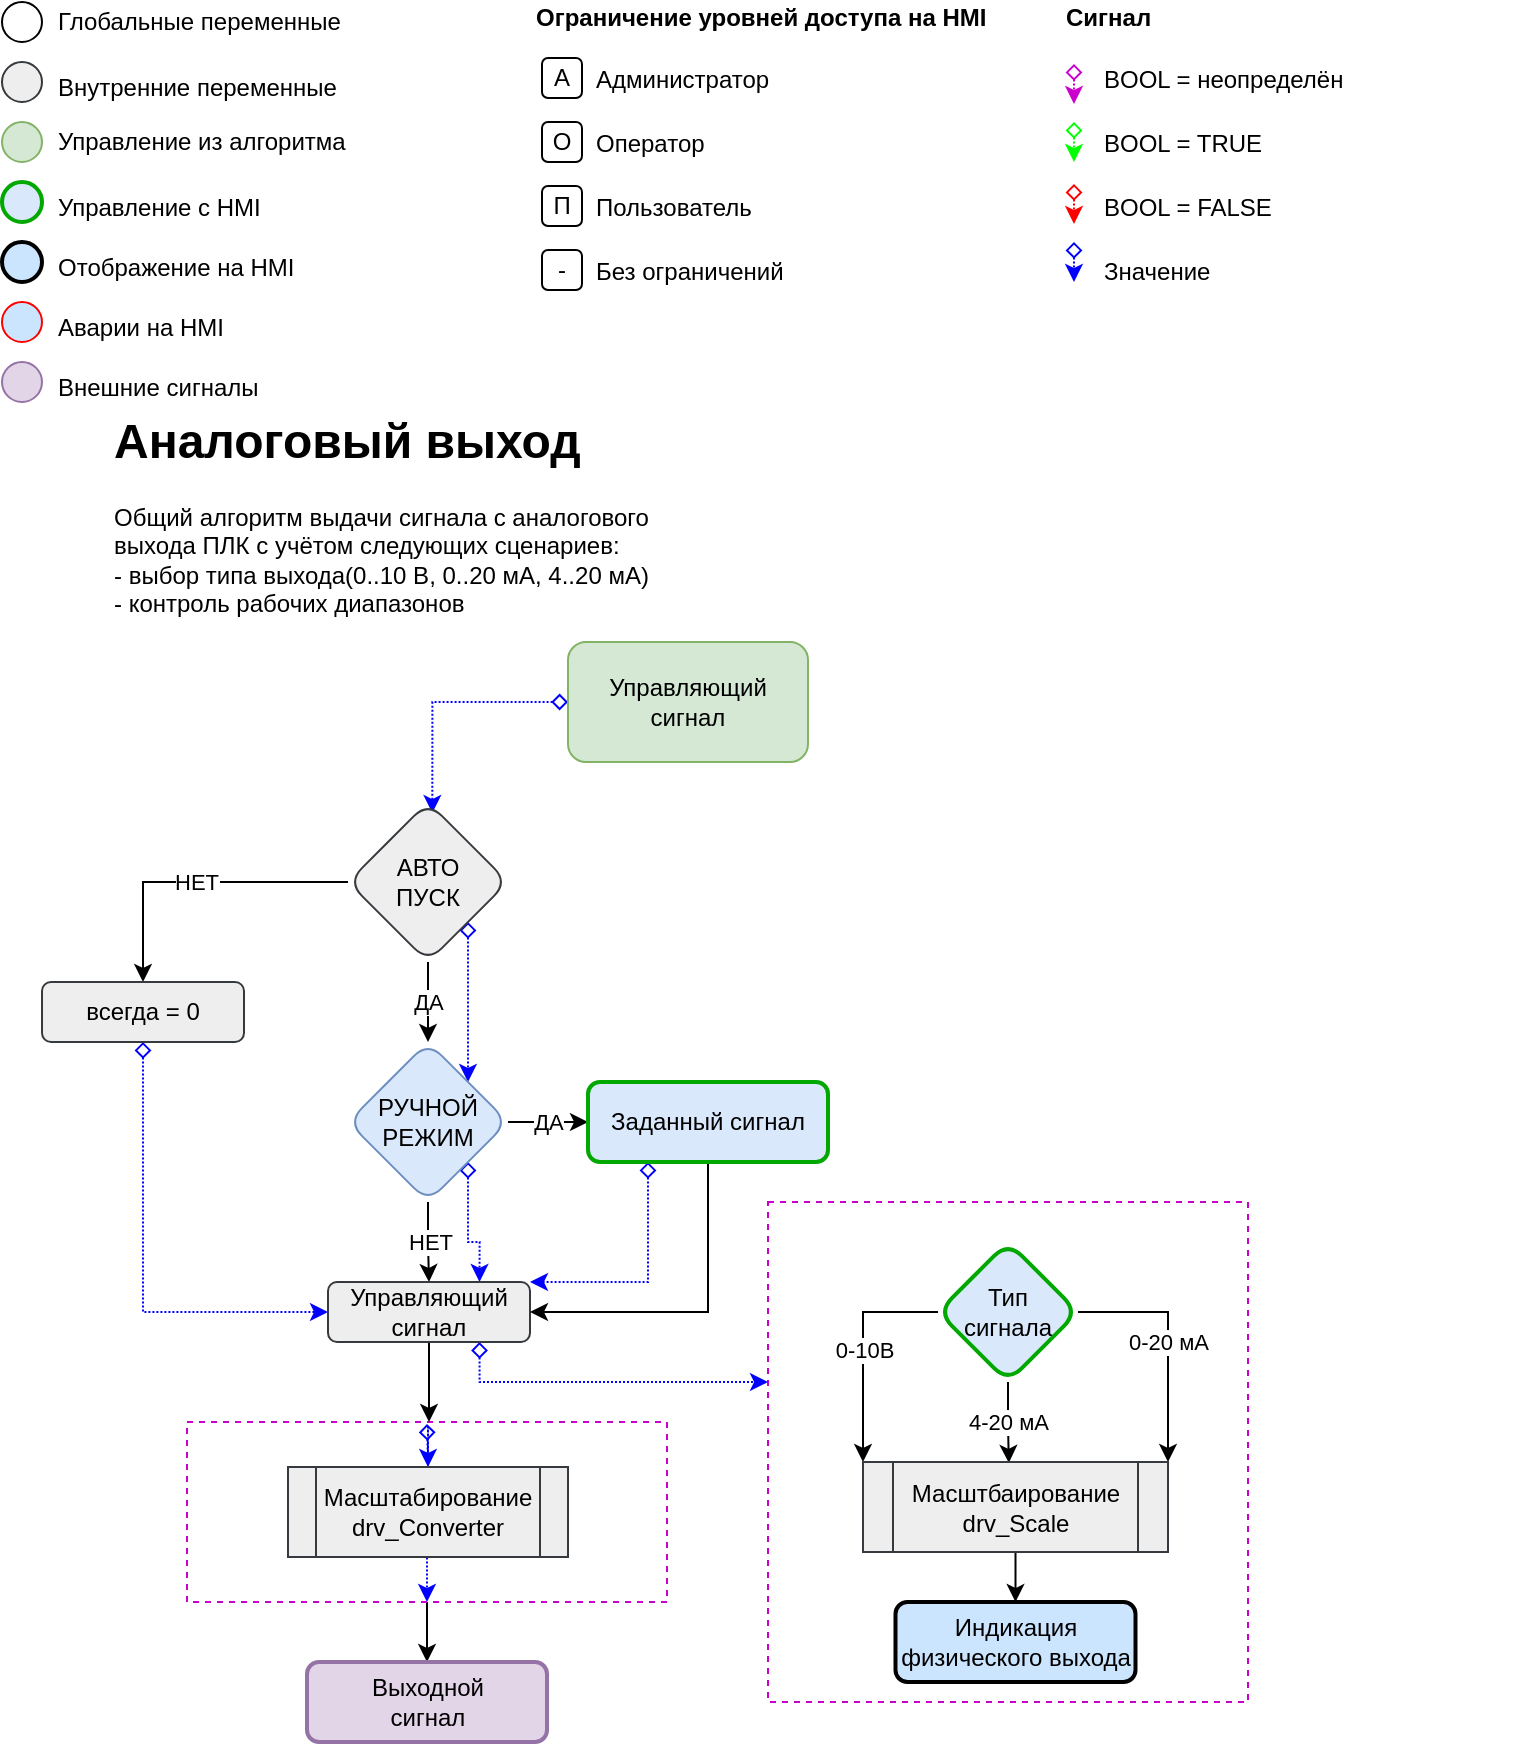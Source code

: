 <mxfile version="22.1.21" type="device" pages="2">
  <diagram id="ve7CBEuvTxQjRMldmRCb" name="РУ">
    <mxGraphModel dx="2245" dy="820" grid="1" gridSize="10" guides="1" tooltips="1" connect="1" arrows="1" fold="1" page="1" pageScale="1" pageWidth="827" pageHeight="1169" math="0" shadow="0">
      <root>
        <mxCell id="0" />
        <mxCell id="1" parent="0" />
        <mxCell id="pTbmsCG_8xbbOwE4IQwx-18" style="edgeStyle=orthogonalEdgeStyle;rounded=0;orthogonalLoop=1;jettySize=auto;html=1;entryX=0.5;entryY=0;entryDx=0;entryDy=0;" parent="1" source="egHrXvw4xIvcjA7B7bi5-47" target="cy7v_J_12KNr43GhuyR2-4" edge="1">
          <mxGeometry relative="1" as="geometry" />
        </mxCell>
        <mxCell id="egHrXvw4xIvcjA7B7bi5-47" value="" style="rounded=0;whiteSpace=wrap;html=1;fillColor=none;dashed=1;strokeColor=#CC00CC;" parent="1" vertex="1">
          <mxGeometry x="-703.5" y="720" width="240" height="90" as="geometry" />
        </mxCell>
        <mxCell id="egHrXvw4xIvcjA7B7bi5-2" value="" style="ellipse;whiteSpace=wrap;html=1;rounded=1;shadow=0;glass=0;labelBackgroundColor=none;labelBorderColor=none;sketch=0;" parent="1" vertex="1">
          <mxGeometry x="-796" y="10" width="20" height="20" as="geometry" />
        </mxCell>
        <mxCell id="egHrXvw4xIvcjA7B7bi5-3" value="" style="ellipse;whiteSpace=wrap;html=1;rounded=1;shadow=0;glass=0;labelBackgroundColor=none;labelBorderColor=none;sketch=0;fillColor=#eeeeee;strokeColor=#36393d;" parent="1" vertex="1">
          <mxGeometry x="-796" y="40" width="20" height="20" as="geometry" />
        </mxCell>
        <mxCell id="egHrXvw4xIvcjA7B7bi5-4" value="" style="ellipse;whiteSpace=wrap;html=1;rounded=1;shadow=0;glass=0;labelBackgroundColor=none;labelBorderColor=none;sketch=0;fillColor=#d5e8d4;strokeColor=#82b366;" parent="1" vertex="1">
          <mxGeometry x="-796" y="70" width="20" height="20" as="geometry" />
        </mxCell>
        <mxCell id="egHrXvw4xIvcjA7B7bi5-5" value="" style="ellipse;whiteSpace=wrap;html=1;rounded=1;shadow=0;glass=0;labelBackgroundColor=none;labelBorderColor=none;sketch=0;fillColor=#dae8fc;strokeColor=#00A800;strokeWidth=2;" parent="1" vertex="1">
          <mxGeometry x="-796" y="100" width="20" height="20" as="geometry" />
        </mxCell>
        <mxCell id="egHrXvw4xIvcjA7B7bi5-6" value="" style="ellipse;whiteSpace=wrap;html=1;rounded=1;shadow=0;glass=0;labelBackgroundColor=none;labelBorderColor=none;sketch=0;fillColor=#CCE5FF;strokeColor=#000000;strokeWidth=2;" parent="1" vertex="1">
          <mxGeometry x="-796" y="130" width="20" height="20" as="geometry" />
        </mxCell>
        <mxCell id="egHrXvw4xIvcjA7B7bi5-7" value="Глобальные переменные" style="text;html=1;strokeColor=none;fillColor=none;align=left;verticalAlign=middle;whiteSpace=wrap;rounded=0;shadow=0;glass=0;labelBackgroundColor=#FFFFFF;labelBorderColor=none;sketch=0;" parent="1" vertex="1">
          <mxGeometry x="-770" y="12.5" width="150" height="15" as="geometry" />
        </mxCell>
        <mxCell id="egHrXvw4xIvcjA7B7bi5-8" value="Внутренние переменные" style="text;html=1;strokeColor=none;fillColor=none;align=left;verticalAlign=middle;whiteSpace=wrap;rounded=0;shadow=0;glass=0;labelBackgroundColor=#FFFFFF;labelBorderColor=none;sketch=0;" parent="1" vertex="1">
          <mxGeometry x="-770" y="45" width="150" height="15" as="geometry" />
        </mxCell>
        <mxCell id="egHrXvw4xIvcjA7B7bi5-9" value="Управление из алгоритма" style="text;html=1;strokeColor=none;fillColor=none;align=left;verticalAlign=middle;whiteSpace=wrap;rounded=0;shadow=0;glass=0;labelBackgroundColor=#FFFFFF;labelBorderColor=none;sketch=0;" parent="1" vertex="1">
          <mxGeometry x="-770" y="72.5" width="154" height="15" as="geometry" />
        </mxCell>
        <mxCell id="egHrXvw4xIvcjA7B7bi5-10" value="Управление с HMI" style="text;html=1;strokeColor=none;fillColor=none;align=left;verticalAlign=middle;whiteSpace=wrap;rounded=0;shadow=0;glass=0;labelBackgroundColor=#FFFFFF;labelBorderColor=none;sketch=0;" parent="1" vertex="1">
          <mxGeometry x="-770" y="105" width="150" height="15" as="geometry" />
        </mxCell>
        <mxCell id="egHrXvw4xIvcjA7B7bi5-11" value="Отображение на HMI" style="text;html=1;strokeColor=none;fillColor=none;align=left;verticalAlign=middle;whiteSpace=wrap;rounded=0;shadow=0;glass=0;labelBackgroundColor=#FFFFFF;labelBorderColor=none;sketch=0;" parent="1" vertex="1">
          <mxGeometry x="-770" y="135" width="150" height="15" as="geometry" />
        </mxCell>
        <mxCell id="egHrXvw4xIvcjA7B7bi5-12" value="A" style="text;html=1;strokeColor=default;fillColor=default;align=center;verticalAlign=middle;whiteSpace=wrap;rounded=1;" parent="1" vertex="1">
          <mxGeometry x="-526" y="38" width="20" height="20" as="geometry" />
        </mxCell>
        <mxCell id="egHrXvw4xIvcjA7B7bi5-13" value="O" style="text;html=1;strokeColor=default;fillColor=default;align=center;verticalAlign=middle;whiteSpace=wrap;rounded=1;" parent="1" vertex="1">
          <mxGeometry x="-526" y="70" width="20" height="20" as="geometry" />
        </mxCell>
        <mxCell id="egHrXvw4xIvcjA7B7bi5-14" value="Администратор" style="text;html=1;strokeColor=none;fillColor=none;align=left;verticalAlign=middle;whiteSpace=wrap;rounded=0;shadow=0;glass=0;labelBackgroundColor=#FFFFFF;labelBorderColor=none;sketch=0;" parent="1" vertex="1">
          <mxGeometry x="-501" y="41" width="150" height="15" as="geometry" />
        </mxCell>
        <mxCell id="egHrXvw4xIvcjA7B7bi5-15" value="Оператор" style="text;html=1;strokeColor=none;fillColor=none;align=left;verticalAlign=middle;whiteSpace=wrap;rounded=0;shadow=0;glass=0;labelBackgroundColor=#FFFFFF;labelBorderColor=none;sketch=0;" parent="1" vertex="1">
          <mxGeometry x="-501" y="73" width="150" height="15" as="geometry" />
        </mxCell>
        <mxCell id="egHrXvw4xIvcjA7B7bi5-16" value="П" style="text;html=1;strokeColor=default;fillColor=default;align=center;verticalAlign=middle;whiteSpace=wrap;rounded=1;" parent="1" vertex="1">
          <mxGeometry x="-526" y="102" width="20" height="20" as="geometry" />
        </mxCell>
        <mxCell id="egHrXvw4xIvcjA7B7bi5-17" value="Пользователь" style="text;html=1;strokeColor=none;fillColor=none;align=left;verticalAlign=middle;whiteSpace=wrap;rounded=0;shadow=0;glass=0;labelBackgroundColor=#FFFFFF;labelBorderColor=none;sketch=0;" parent="1" vertex="1">
          <mxGeometry x="-501" y="105.5" width="150" height="15" as="geometry" />
        </mxCell>
        <mxCell id="egHrXvw4xIvcjA7B7bi5-18" value="&lt;b&gt;Ограничение уровней доступа на HMI&lt;/b&gt;" style="text;html=1;strokeColor=none;fillColor=none;align=left;verticalAlign=middle;whiteSpace=wrap;rounded=0;shadow=0;glass=0;labelBackgroundColor=#FFFFFF;labelBorderColor=none;sketch=0;" parent="1" vertex="1">
          <mxGeometry x="-531" y="10" width="235" height="15" as="geometry" />
        </mxCell>
        <mxCell id="egHrXvw4xIvcjA7B7bi5-19" value="-" style="text;html=1;strokeColor=default;fillColor=default;align=center;verticalAlign=middle;whiteSpace=wrap;rounded=1;" parent="1" vertex="1">
          <mxGeometry x="-526" y="134" width="20" height="20" as="geometry" />
        </mxCell>
        <mxCell id="egHrXvw4xIvcjA7B7bi5-20" value="Без ограничений" style="text;html=1;strokeColor=none;fillColor=none;align=left;verticalAlign=middle;whiteSpace=wrap;rounded=0;shadow=0;glass=0;labelBackgroundColor=#FFFFFF;labelBorderColor=none;sketch=0;" parent="1" vertex="1">
          <mxGeometry x="-501" y="137.5" width="150" height="15" as="geometry" />
        </mxCell>
        <mxCell id="egHrXvw4xIvcjA7B7bi5-21" value="&lt;h1&gt;Аналоговый выход&lt;/h1&gt;&lt;p&gt;Общий алгоритм выдачи сигнала с аналогового выхода ПЛК с учётом следующих сценариев:&lt;br&gt;- выбор типа выхода(0..10 В, 0..20 мА, 4..20 мА)&lt;br&gt;- контроль рабочих диапазонов&lt;/p&gt;" style="text;html=1;strokeColor=none;fillColor=none;spacing=5;spacingTop=-20;whiteSpace=wrap;overflow=hidden;rounded=0;shadow=0;glass=0;sketch=0;" parent="1" vertex="1">
          <mxGeometry x="-745" y="210" width="319" height="170" as="geometry" />
        </mxCell>
        <mxCell id="pTbmsCG_8xbbOwE4IQwx-1" style="edgeStyle=orthogonalEdgeStyle;rounded=0;orthogonalLoop=1;jettySize=auto;html=1;entryX=0.527;entryY=0.069;entryDx=0;entryDy=0;entryPerimeter=0;strokeColor=#0000FF;dashed=1;dashPattern=1 1;startArrow=diamond;startFill=0;" parent="1" source="egHrXvw4xIvcjA7B7bi5-22" target="egHrXvw4xIvcjA7B7bi5-33" edge="1">
          <mxGeometry relative="1" as="geometry" />
        </mxCell>
        <mxCell id="egHrXvw4xIvcjA7B7bi5-22" value="Управляющий сигнал" style="rounded=1;whiteSpace=wrap;html=1;fillColor=#d5e8d4;strokeColor=#82b366;shadow=0;glass=0;labelBackgroundColor=none;labelBorderColor=none;sketch=0;" parent="1" vertex="1">
          <mxGeometry x="-513" y="330" width="120" height="60" as="geometry" />
        </mxCell>
        <mxCell id="pTbmsCG_8xbbOwE4IQwx-2" value="НЕТ" style="edgeStyle=orthogonalEdgeStyle;rounded=0;orthogonalLoop=1;jettySize=auto;html=1;entryX=0.5;entryY=0;entryDx=0;entryDy=0;" parent="1" source="egHrXvw4xIvcjA7B7bi5-33" target="cy7v_J_12KNr43GhuyR2-73" edge="1">
          <mxGeometry relative="1" as="geometry" />
        </mxCell>
        <mxCell id="pTbmsCG_8xbbOwE4IQwx-3" value="ДА" style="edgeStyle=orthogonalEdgeStyle;rounded=0;orthogonalLoop=1;jettySize=auto;html=1;entryX=0.5;entryY=0;entryDx=0;entryDy=0;" parent="1" source="egHrXvw4xIvcjA7B7bi5-33" target="cy7v_J_12KNr43GhuyR2-69" edge="1">
          <mxGeometry relative="1" as="geometry" />
        </mxCell>
        <mxCell id="pTbmsCG_8xbbOwE4IQwx-13" style="edgeStyle=orthogonalEdgeStyle;rounded=0;orthogonalLoop=1;jettySize=auto;html=1;entryX=1;entryY=0;entryDx=0;entryDy=0;exitX=1;exitY=1;exitDx=0;exitDy=0;strokeColor=#0000FF;fillColor=#eeeeee;shadow=0;glass=0;labelBorderColor=none;sketch=0;dashed=1;dashPattern=1 1;startArrow=diamond;startFill=0;" parent="1" source="egHrXvw4xIvcjA7B7bi5-33" target="cy7v_J_12KNr43GhuyR2-69" edge="1">
          <mxGeometry relative="1" as="geometry" />
        </mxCell>
        <mxCell id="egHrXvw4xIvcjA7B7bi5-33" value="АВТО&lt;br&gt;ПУСК" style="rhombus;whiteSpace=wrap;html=1;rounded=1;shadow=0;glass=0;sketch=0;fillColor=#eeeeee;strokeColor=#36393d;" parent="1" vertex="1">
          <mxGeometry x="-623" y="410" width="80" height="80" as="geometry" />
        </mxCell>
        <mxCell id="zXf9te5sG70jIVtW-fQ7-1" style="edgeStyle=orthogonalEdgeStyle;rounded=0;orthogonalLoop=1;jettySize=auto;html=1;dashed=1;dashPattern=1 1;strokeColor=#0000FF;startArrow=diamond;startFill=0;" parent="1" target="kB3eFQCKONd-VpWpGDcn-1" edge="1">
          <mxGeometry relative="1" as="geometry">
            <mxPoint x="-583.5" y="721" as="sourcePoint" />
            <mxPoint x="-578.5" y="720" as="targetPoint" />
          </mxGeometry>
        </mxCell>
        <mxCell id="zXf9te5sG70jIVtW-fQ7-12" value="&lt;b&gt;Сигнал&lt;br&gt;&lt;/b&gt;" style="text;html=1;strokeColor=none;fillColor=none;align=left;verticalAlign=middle;whiteSpace=wrap;rounded=0;shadow=0;glass=0;labelBackgroundColor=#FFFFFF;labelBorderColor=none;sketch=0;" parent="1" vertex="1">
          <mxGeometry x="-266" y="10" width="235" height="15" as="geometry" />
        </mxCell>
        <mxCell id="zXf9te5sG70jIVtW-fQ7-14" style="edgeStyle=orthogonalEdgeStyle;rounded=0;orthogonalLoop=1;jettySize=auto;html=1;dashed=1;dashPattern=1 1;strokeColor=#CC00CC;startArrow=diamond;startFill=0;" parent="1" edge="1">
          <mxGeometry relative="1" as="geometry">
            <mxPoint x="-260" y="41" as="sourcePoint" />
            <mxPoint x="-260" y="61" as="targetPoint" />
          </mxGeometry>
        </mxCell>
        <mxCell id="zXf9te5sG70jIVtW-fQ7-15" style="edgeStyle=orthogonalEdgeStyle;rounded=0;orthogonalLoop=1;jettySize=auto;html=1;dashed=1;dashPattern=1 1;strokeColor=#00FF00;startArrow=diamond;startFill=0;" parent="1" edge="1">
          <mxGeometry relative="1" as="geometry">
            <mxPoint x="-260" y="70" as="sourcePoint" />
            <mxPoint x="-260" y="90" as="targetPoint" />
          </mxGeometry>
        </mxCell>
        <mxCell id="zXf9te5sG70jIVtW-fQ7-16" value="BOOL = неопределён" style="text;html=1;strokeColor=none;fillColor=none;align=left;verticalAlign=middle;whiteSpace=wrap;rounded=0;shadow=0;glass=0;labelBackgroundColor=#FFFFFF;labelBorderColor=none;sketch=0;" parent="1" vertex="1">
          <mxGeometry x="-247" y="41" width="150" height="15" as="geometry" />
        </mxCell>
        <mxCell id="zXf9te5sG70jIVtW-fQ7-17" value="BOOL = TRUE" style="text;html=1;strokeColor=none;fillColor=none;align=left;verticalAlign=middle;whiteSpace=wrap;rounded=0;shadow=0;glass=0;labelBackgroundColor=#FFFFFF;labelBorderColor=none;sketch=0;" parent="1" vertex="1">
          <mxGeometry x="-247" y="73" width="150" height="15" as="geometry" />
        </mxCell>
        <mxCell id="zXf9te5sG70jIVtW-fQ7-18" value="BOOL = FALSE" style="text;html=1;strokeColor=none;fillColor=none;align=left;verticalAlign=middle;whiteSpace=wrap;rounded=0;shadow=0;glass=0;labelBackgroundColor=#FFFFFF;labelBorderColor=none;sketch=0;" parent="1" vertex="1">
          <mxGeometry x="-247" y="105.5" width="150" height="15" as="geometry" />
        </mxCell>
        <mxCell id="zXf9te5sG70jIVtW-fQ7-19" value="Значение" style="text;html=1;strokeColor=none;fillColor=none;align=left;verticalAlign=middle;whiteSpace=wrap;rounded=0;shadow=0;glass=0;labelBackgroundColor=#FFFFFF;labelBorderColor=none;sketch=0;" parent="1" vertex="1">
          <mxGeometry x="-247" y="137.5" width="150" height="15" as="geometry" />
        </mxCell>
        <mxCell id="zXf9te5sG70jIVtW-fQ7-20" style="edgeStyle=orthogonalEdgeStyle;rounded=0;orthogonalLoop=1;jettySize=auto;html=1;dashed=1;dashPattern=1 1;strokeColor=#FF0000;startArrow=diamond;startFill=0;" parent="1" edge="1">
          <mxGeometry relative="1" as="geometry">
            <mxPoint x="-260" y="101" as="sourcePoint" />
            <mxPoint x="-260" y="121" as="targetPoint" />
          </mxGeometry>
        </mxCell>
        <mxCell id="zXf9te5sG70jIVtW-fQ7-21" style="edgeStyle=orthogonalEdgeStyle;rounded=0;orthogonalLoop=1;jettySize=auto;html=1;dashed=1;dashPattern=1 1;strokeColor=#0000FF;startArrow=diamond;startFill=0;" parent="1" edge="1">
          <mxGeometry relative="1" as="geometry">
            <mxPoint x="-260" y="130" as="sourcePoint" />
            <mxPoint x="-260" y="150.0" as="targetPoint" />
          </mxGeometry>
        </mxCell>
        <mxCell id="cy7v_J_12KNr43GhuyR2-4" value="Выходной&lt;br&gt;сигнал" style="rounded=1;whiteSpace=wrap;html=1;fillColor=#e1d5e7;strokeColor=#9673a6;shadow=0;glass=0;labelBackgroundColor=none;labelBorderColor=none;sketch=0;strokeWidth=2;" parent="1" vertex="1">
          <mxGeometry x="-643.5" y="840" width="120" height="40" as="geometry" />
        </mxCell>
        <mxCell id="cy7v_J_12KNr43GhuyR2-7" value="" style="rounded=0;whiteSpace=wrap;html=1;fillColor=none;dashed=1;strokeColor=#CC00CC;" parent="1" vertex="1">
          <mxGeometry x="-413" y="610" width="240" height="250" as="geometry" />
        </mxCell>
        <mxCell id="cy7v_J_12KNr43GhuyR2-14" value="0-10В" style="edgeStyle=orthogonalEdgeStyle;rounded=0;orthogonalLoop=1;jettySize=auto;html=1;entryX=0;entryY=0;entryDx=0;entryDy=0;" parent="1" source="cy7v_J_12KNr43GhuyR2-10" target="cy7v_J_12KNr43GhuyR2-11" edge="1">
          <mxGeometry relative="1" as="geometry">
            <Array as="points">
              <mxPoint x="-365" y="665" />
            </Array>
          </mxGeometry>
        </mxCell>
        <mxCell id="cy7v_J_12KNr43GhuyR2-15" value="4-20 мА" style="edgeStyle=orthogonalEdgeStyle;rounded=0;orthogonalLoop=1;jettySize=auto;html=1;entryX=0.478;entryY=0.01;entryDx=0;entryDy=0;entryPerimeter=0;" parent="1" source="cy7v_J_12KNr43GhuyR2-10" target="cy7v_J_12KNr43GhuyR2-11" edge="1">
          <mxGeometry relative="1" as="geometry" />
        </mxCell>
        <mxCell id="cy7v_J_12KNr43GhuyR2-16" value="0-20 мА" style="edgeStyle=orthogonalEdgeStyle;rounded=0;orthogonalLoop=1;jettySize=auto;html=1;entryX=1;entryY=0;entryDx=0;entryDy=0;" parent="1" source="cy7v_J_12KNr43GhuyR2-10" target="cy7v_J_12KNr43GhuyR2-11" edge="1">
          <mxGeometry relative="1" as="geometry">
            <Array as="points">
              <mxPoint x="-213" y="665" />
            </Array>
          </mxGeometry>
        </mxCell>
        <mxCell id="cy7v_J_12KNr43GhuyR2-10" value="Тип&lt;br&gt;сигнала" style="rhombus;whiteSpace=wrap;html=1;fillColor=#dae8fc;strokeColor=#00A800;rounded=1;shadow=0;glass=0;labelBackgroundColor=none;labelBorderColor=none;sketch=0;strokeWidth=2;" parent="1" vertex="1">
          <mxGeometry x="-328" y="630" width="70" height="70" as="geometry" />
        </mxCell>
        <mxCell id="cy7v_J_12KNr43GhuyR2-17" style="edgeStyle=orthogonalEdgeStyle;rounded=0;orthogonalLoop=1;jettySize=auto;html=1;entryX=0.5;entryY=0;entryDx=0;entryDy=0;" parent="1" source="cy7v_J_12KNr43GhuyR2-11" target="cy7v_J_12KNr43GhuyR2-12" edge="1">
          <mxGeometry relative="1" as="geometry" />
        </mxCell>
        <mxCell id="cy7v_J_12KNr43GhuyR2-11" value="Масштбаирование&lt;br&gt;drv_Scale" style="shape=process;whiteSpace=wrap;html=1;backgroundOutline=1;fillColor=#eeeeee;strokeColor=#36393d;" parent="1" vertex="1">
          <mxGeometry x="-365.5" y="740" width="152.5" height="45" as="geometry" />
        </mxCell>
        <mxCell id="cy7v_J_12KNr43GhuyR2-12" value="Индикация физического выхода" style="rounded=1;whiteSpace=wrap;html=1;fillColor=#CCE5FF;strokeColor=#000000;shadow=0;glass=0;labelBackgroundColor=none;labelBorderColor=none;sketch=0;strokeWidth=2;" parent="1" vertex="1">
          <mxGeometry x="-349.25" y="810" width="120" height="40" as="geometry" />
        </mxCell>
        <mxCell id="cy7v_J_12KNr43GhuyR2-38" value="" style="ellipse;whiteSpace=wrap;html=1;rounded=1;shadow=0;glass=0;labelBackgroundColor=none;labelBorderColor=none;sketch=0;fillColor=#CCE5FF;strokeColor=#FF0000;strokeWidth=1;" parent="1" vertex="1">
          <mxGeometry x="-796" y="160" width="20" height="20" as="geometry" />
        </mxCell>
        <mxCell id="cy7v_J_12KNr43GhuyR2-39" value="Аварии на HMI" style="text;html=1;strokeColor=none;fillColor=none;align=left;verticalAlign=middle;whiteSpace=wrap;rounded=0;shadow=0;glass=0;labelBackgroundColor=#FFFFFF;labelBorderColor=none;sketch=0;" parent="1" vertex="1">
          <mxGeometry x="-770" y="165" width="150" height="15" as="geometry" />
        </mxCell>
        <mxCell id="cy7v_J_12KNr43GhuyR2-66" value="" style="ellipse;whiteSpace=wrap;html=1;rounded=1;shadow=0;glass=0;labelBackgroundColor=none;labelBorderColor=none;sketch=0;fillColor=#e1d5e7;strokeColor=#9673a6;" parent="1" vertex="1">
          <mxGeometry x="-796" y="190" width="20" height="20" as="geometry" />
        </mxCell>
        <mxCell id="cy7v_J_12KNr43GhuyR2-67" value="Внешние сигналы" style="text;html=1;strokeColor=none;fillColor=none;align=left;verticalAlign=middle;whiteSpace=wrap;rounded=0;shadow=0;glass=0;labelBackgroundColor=#FFFFFF;labelBorderColor=none;sketch=0;" parent="1" vertex="1">
          <mxGeometry x="-770" y="195" width="150" height="15" as="geometry" />
        </mxCell>
        <mxCell id="pTbmsCG_8xbbOwE4IQwx-4" value="ДА" style="edgeStyle=orthogonalEdgeStyle;rounded=0;orthogonalLoop=1;jettySize=auto;html=1;entryX=0;entryY=0.5;entryDx=0;entryDy=0;" parent="1" source="cy7v_J_12KNr43GhuyR2-69" target="cy7v_J_12KNr43GhuyR2-84" edge="1">
          <mxGeometry relative="1" as="geometry" />
        </mxCell>
        <mxCell id="pTbmsCG_8xbbOwE4IQwx-5" value="НЕТ" style="edgeStyle=orthogonalEdgeStyle;rounded=0;orthogonalLoop=1;jettySize=auto;html=1;entryX=0.5;entryY=0;entryDx=0;entryDy=0;" parent="1" source="cy7v_J_12KNr43GhuyR2-69" target="cy7v_J_12KNr43GhuyR2-78" edge="1">
          <mxGeometry relative="1" as="geometry" />
        </mxCell>
        <mxCell id="pTbmsCG_8xbbOwE4IQwx-14" style="edgeStyle=orthogonalEdgeStyle;rounded=0;orthogonalLoop=1;jettySize=auto;html=1;entryX=0.75;entryY=0;entryDx=0;entryDy=0;exitX=1;exitY=1;exitDx=0;exitDy=0;strokeColor=#0000FF;fillColor=#eeeeee;shadow=0;glass=0;labelBorderColor=none;sketch=0;dashed=1;dashPattern=1 1;startArrow=diamond;startFill=0;" parent="1" source="cy7v_J_12KNr43GhuyR2-69" target="cy7v_J_12KNr43GhuyR2-78" edge="1">
          <mxGeometry relative="1" as="geometry" />
        </mxCell>
        <mxCell id="cy7v_J_12KNr43GhuyR2-69" value="РУЧНОЙ&lt;br&gt;РЕЖИМ" style="rhombus;whiteSpace=wrap;html=1;rounded=1;shadow=0;glass=0;sketch=0;fillColor=#dae8fc;strokeColor=#6c8ebf;" parent="1" vertex="1">
          <mxGeometry x="-623" y="530" width="80" height="80" as="geometry" />
        </mxCell>
        <mxCell id="cy7v_J_12KNr43GhuyR2-75" style="edgeStyle=orthogonalEdgeStyle;rounded=0;orthogonalLoop=1;jettySize=auto;html=1;entryX=0;entryY=0.5;entryDx=0;entryDy=0;fontSize=11;fillColor=#eeeeee;strokeColor=#0000FF;shadow=0;glass=0;labelBackgroundColor=default;labelBorderColor=none;sketch=0;dashed=1;dashPattern=1 1;startArrow=diamond;startFill=0;" parent="1" source="cy7v_J_12KNr43GhuyR2-73" target="cy7v_J_12KNr43GhuyR2-78" edge="1">
          <mxGeometry relative="1" as="geometry">
            <Array as="points">
              <mxPoint x="-725" y="665" />
            </Array>
          </mxGeometry>
        </mxCell>
        <mxCell id="cy7v_J_12KNr43GhuyR2-73" value="всегда = 0" style="rounded=1;whiteSpace=wrap;html=1;fillColor=#eeeeee;strokeColor=#36393d;shadow=0;glass=0;labelBackgroundColor=none;labelBorderColor=none;sketch=0;" parent="1" vertex="1">
          <mxGeometry x="-776" y="500" width="101" height="30" as="geometry" />
        </mxCell>
        <mxCell id="pTbmsCG_8xbbOwE4IQwx-12" style="edgeStyle=orthogonalEdgeStyle;rounded=0;orthogonalLoop=1;jettySize=auto;html=1;exitX=0.75;exitY=1;exitDx=0;exitDy=0;strokeColor=#0000FF;fillColor=#eeeeee;shadow=0;glass=0;labelBorderColor=none;sketch=0;dashed=1;dashPattern=1 1;startArrow=diamond;startFill=0;" parent="1" source="cy7v_J_12KNr43GhuyR2-78" edge="1">
          <mxGeometry relative="1" as="geometry">
            <mxPoint x="-413" y="700" as="targetPoint" />
            <Array as="points">
              <mxPoint x="-557" y="700" />
              <mxPoint x="-413" y="700" />
            </Array>
          </mxGeometry>
        </mxCell>
        <mxCell id="pTbmsCG_8xbbOwE4IQwx-17" style="edgeStyle=orthogonalEdgeStyle;rounded=0;orthogonalLoop=1;jettySize=auto;html=1;" parent="1" source="cy7v_J_12KNr43GhuyR2-78" edge="1">
          <mxGeometry relative="1" as="geometry">
            <mxPoint x="-582.5" y="720" as="targetPoint" />
          </mxGeometry>
        </mxCell>
        <mxCell id="cy7v_J_12KNr43GhuyR2-78" value="Управляющий&lt;br&gt;сигнал" style="rounded=1;whiteSpace=wrap;html=1;fillColor=#eeeeee;strokeColor=#36393d;shadow=0;glass=0;labelBackgroundColor=none;labelBorderColor=none;sketch=0;" parent="1" vertex="1">
          <mxGeometry x="-633" y="650" width="101" height="30" as="geometry" />
        </mxCell>
        <mxCell id="pTbmsCG_8xbbOwE4IQwx-6" style="edgeStyle=orthogonalEdgeStyle;rounded=0;orthogonalLoop=1;jettySize=auto;html=1;entryX=1;entryY=0.5;entryDx=0;entryDy=0;exitX=0.5;exitY=1;exitDx=0;exitDy=0;" parent="1" source="cy7v_J_12KNr43GhuyR2-84" target="cy7v_J_12KNr43GhuyR2-78" edge="1">
          <mxGeometry relative="1" as="geometry" />
        </mxCell>
        <mxCell id="pTbmsCG_8xbbOwE4IQwx-15" style="edgeStyle=orthogonalEdgeStyle;rounded=0;orthogonalLoop=1;jettySize=auto;html=1;entryX=1;entryY=0;entryDx=0;entryDy=0;exitX=0.25;exitY=1;exitDx=0;exitDy=0;strokeColor=#0000FF;fillColor=#eeeeee;shadow=0;glass=0;labelBorderColor=none;sketch=0;dashed=1;dashPattern=1 1;startArrow=diamond;startFill=0;" parent="1" source="cy7v_J_12KNr43GhuyR2-84" target="cy7v_J_12KNr43GhuyR2-78" edge="1">
          <mxGeometry relative="1" as="geometry">
            <Array as="points">
              <mxPoint x="-473" y="650" />
            </Array>
          </mxGeometry>
        </mxCell>
        <mxCell id="cy7v_J_12KNr43GhuyR2-84" value="Заданный сигнал" style="rounded=1;whiteSpace=wrap;html=1;fillColor=#dae8fc;strokeColor=#00A800;shadow=0;glass=0;labelBackgroundColor=none;labelBorderColor=none;sketch=0;strokeWidth=2;" parent="1" vertex="1">
          <mxGeometry x="-503" y="550" width="120" height="40" as="geometry" />
        </mxCell>
        <mxCell id="kB3eFQCKONd-VpWpGDcn-2" style="edgeStyle=orthogonalEdgeStyle;rounded=0;orthogonalLoop=1;jettySize=auto;html=1;strokeColor=#0000FF;dashed=1;dashPattern=1 1;startArrow=diamond;startFill=0;" parent="1" edge="1">
          <mxGeometry relative="1" as="geometry">
            <mxPoint x="-583.5" y="780" as="sourcePoint" />
            <mxPoint x="-583.5" y="810" as="targetPoint" />
          </mxGeometry>
        </mxCell>
        <mxCell id="kB3eFQCKONd-VpWpGDcn-1" value="Масштабирование&lt;br&gt;drv_Converter" style="shape=process;whiteSpace=wrap;html=1;backgroundOutline=1;fillColor=#eeeeee;strokeColor=#36393d;" parent="1" vertex="1">
          <mxGeometry x="-653" y="742.5" width="140" height="45" as="geometry" />
        </mxCell>
      </root>
    </mxGraphModel>
  </diagram>
  <diagram id="9y4hbiz1TAwiM19yUXDZ" name="EN">
    <mxGraphModel dx="2245" dy="820" grid="1" gridSize="10" guides="1" tooltips="1" connect="1" arrows="1" fold="1" page="1" pageScale="1" pageWidth="827" pageHeight="1169" math="0" shadow="0">
      <root>
        <mxCell id="0" />
        <mxCell id="1" parent="0" />
        <mxCell id="VwR0JnefVqcR4qxikBh_-1" value="" style="ellipse;whiteSpace=wrap;html=1;rounded=1;shadow=0;glass=0;labelBackgroundColor=none;labelBorderColor=none;sketch=0;" vertex="1" parent="1">
          <mxGeometry x="-730" y="30" width="20" height="20" as="geometry" />
        </mxCell>
        <mxCell id="VwR0JnefVqcR4qxikBh_-2" value="" style="ellipse;whiteSpace=wrap;html=1;rounded=1;shadow=0;glass=0;labelBackgroundColor=none;labelBorderColor=none;sketch=0;fillColor=#eeeeee;strokeColor=#36393d;" vertex="1" parent="1">
          <mxGeometry x="-730" y="60" width="20" height="20" as="geometry" />
        </mxCell>
        <mxCell id="VwR0JnefVqcR4qxikBh_-3" value="" style="ellipse;whiteSpace=wrap;html=1;rounded=1;shadow=0;glass=0;labelBackgroundColor=none;labelBorderColor=none;sketch=0;fillColor=#d5e8d4;strokeColor=#82b366;" vertex="1" parent="1">
          <mxGeometry x="-730" y="90" width="20" height="20" as="geometry" />
        </mxCell>
        <mxCell id="VwR0JnefVqcR4qxikBh_-4" value="" style="ellipse;whiteSpace=wrap;html=1;rounded=1;shadow=0;glass=0;labelBackgroundColor=none;labelBorderColor=none;sketch=0;fillColor=#dae8fc;strokeColor=#00A800;strokeWidth=2;" vertex="1" parent="1">
          <mxGeometry x="-730" y="120" width="20" height="20" as="geometry" />
        </mxCell>
        <mxCell id="VwR0JnefVqcR4qxikBh_-5" value="" style="ellipse;whiteSpace=wrap;html=1;rounded=1;shadow=0;glass=0;labelBackgroundColor=none;labelBorderColor=none;sketch=0;fillColor=#CCE5FF;strokeColor=#000000;strokeWidth=2;" vertex="1" parent="1">
          <mxGeometry x="-730" y="150" width="20" height="20" as="geometry" />
        </mxCell>
        <mxCell id="VwR0JnefVqcR4qxikBh_-6" value="Global variables" style="text;html=1;strokeColor=none;fillColor=none;align=left;verticalAlign=middle;whiteSpace=wrap;rounded=0;shadow=0;glass=0;labelBackgroundColor=#FFFFFF;labelBorderColor=none;sketch=0;" vertex="1" parent="1">
          <mxGeometry x="-704" y="32.5" width="150" height="15" as="geometry" />
        </mxCell>
        <mxCell id="VwR0JnefVqcR4qxikBh_-7" value="Internal variables" style="text;html=1;strokeColor=none;fillColor=none;align=left;verticalAlign=middle;whiteSpace=wrap;rounded=0;shadow=0;glass=0;labelBackgroundColor=#FFFFFF;labelBorderColor=none;sketch=0;" vertex="1" parent="1">
          <mxGeometry x="-704" y="65" width="150" height="15" as="geometry" />
        </mxCell>
        <mxCell id="VwR0JnefVqcR4qxikBh_-8" value="Control from algorithm" style="text;html=1;strokeColor=none;fillColor=none;align=left;verticalAlign=middle;whiteSpace=wrap;rounded=0;shadow=0;glass=0;labelBackgroundColor=#FFFFFF;labelBorderColor=none;sketch=0;" vertex="1" parent="1">
          <mxGeometry x="-704" y="92.5" width="154" height="15" as="geometry" />
        </mxCell>
        <mxCell id="VwR0JnefVqcR4qxikBh_-9" value="Control from HMI" style="text;html=1;strokeColor=none;fillColor=none;align=left;verticalAlign=middle;whiteSpace=wrap;rounded=0;shadow=0;glass=0;labelBackgroundColor=#FFFFFF;labelBorderColor=none;sketch=0;" vertex="1" parent="1">
          <mxGeometry x="-704" y="125" width="150" height="15" as="geometry" />
        </mxCell>
        <mxCell id="VwR0JnefVqcR4qxikBh_-10" value="Only show on HMI" style="text;html=1;strokeColor=none;fillColor=none;align=left;verticalAlign=middle;whiteSpace=wrap;rounded=0;shadow=0;glass=0;labelBackgroundColor=#FFFFFF;labelBorderColor=none;sketch=0;" vertex="1" parent="1">
          <mxGeometry x="-704" y="155" width="150" height="15" as="geometry" />
        </mxCell>
        <mxCell id="VwR0JnefVqcR4qxikBh_-11" value="A" style="text;html=1;strokeColor=default;fillColor=default;align=center;verticalAlign=middle;whiteSpace=wrap;rounded=1;" vertex="1" parent="1">
          <mxGeometry x="-460" y="58" width="20" height="20" as="geometry" />
        </mxCell>
        <mxCell id="VwR0JnefVqcR4qxikBh_-12" value="E" style="text;html=1;strokeColor=default;fillColor=default;align=center;verticalAlign=middle;whiteSpace=wrap;rounded=1;" vertex="1" parent="1">
          <mxGeometry x="-460" y="90" width="20" height="20" as="geometry" />
        </mxCell>
        <mxCell id="VwR0JnefVqcR4qxikBh_-13" value="Administrator" style="text;html=1;strokeColor=none;fillColor=none;align=left;verticalAlign=middle;whiteSpace=wrap;rounded=0;shadow=0;glass=0;labelBackgroundColor=#FFFFFF;labelBorderColor=none;sketch=0;" vertex="1" parent="1">
          <mxGeometry x="-435" y="61" width="150" height="15" as="geometry" />
        </mxCell>
        <mxCell id="VwR0JnefVqcR4qxikBh_-14" value="Engenier" style="text;html=1;strokeColor=none;fillColor=none;align=left;verticalAlign=middle;whiteSpace=wrap;rounded=0;shadow=0;glass=0;labelBackgroundColor=#FFFFFF;labelBorderColor=none;sketch=0;" vertex="1" parent="1">
          <mxGeometry x="-435" y="93" width="150" height="15" as="geometry" />
        </mxCell>
        <mxCell id="VwR0JnefVqcR4qxikBh_-15" value="U" style="text;html=1;strokeColor=default;fillColor=default;align=center;verticalAlign=middle;whiteSpace=wrap;rounded=1;" vertex="1" parent="1">
          <mxGeometry x="-460" y="122" width="20" height="20" as="geometry" />
        </mxCell>
        <mxCell id="VwR0JnefVqcR4qxikBh_-16" value="User" style="text;html=1;strokeColor=none;fillColor=none;align=left;verticalAlign=middle;whiteSpace=wrap;rounded=0;shadow=0;glass=0;labelBackgroundColor=#FFFFFF;labelBorderColor=none;sketch=0;" vertex="1" parent="1">
          <mxGeometry x="-435" y="125.5" width="150" height="15" as="geometry" />
        </mxCell>
        <mxCell id="VwR0JnefVqcR4qxikBh_-17" value="&lt;b&gt;Access level from HMI&lt;/b&gt;" style="text;html=1;strokeColor=none;fillColor=none;align=left;verticalAlign=middle;whiteSpace=wrap;rounded=0;shadow=0;glass=0;labelBackgroundColor=#FFFFFF;labelBorderColor=none;sketch=0;" vertex="1" parent="1">
          <mxGeometry x="-465" y="30" width="235" height="15" as="geometry" />
        </mxCell>
        <mxCell id="VwR0JnefVqcR4qxikBh_-18" value="-" style="text;html=1;strokeColor=default;fillColor=default;align=center;verticalAlign=middle;whiteSpace=wrap;rounded=1;" vertex="1" parent="1">
          <mxGeometry x="-460" y="154" width="20" height="20" as="geometry" />
        </mxCell>
        <mxCell id="VwR0JnefVqcR4qxikBh_-19" value="No limits" style="text;html=1;strokeColor=none;fillColor=none;align=left;verticalAlign=middle;whiteSpace=wrap;rounded=0;shadow=0;glass=0;labelBackgroundColor=#FFFFFF;labelBorderColor=none;sketch=0;" vertex="1" parent="1">
          <mxGeometry x="-435" y="157.5" width="150" height="15" as="geometry" />
        </mxCell>
        <mxCell id="VwR0JnefVqcR4qxikBh_-20" value="&lt;b&gt;Signal&lt;br&gt;&lt;/b&gt;" style="text;html=1;strokeColor=none;fillColor=none;align=left;verticalAlign=middle;whiteSpace=wrap;rounded=0;shadow=0;glass=0;labelBackgroundColor=#FFFFFF;labelBorderColor=none;sketch=0;" vertex="1" parent="1">
          <mxGeometry x="-200" y="30" width="180" height="15" as="geometry" />
        </mxCell>
        <mxCell id="VwR0JnefVqcR4qxikBh_-21" style="edgeStyle=orthogonalEdgeStyle;rounded=0;orthogonalLoop=1;jettySize=auto;html=1;dashed=1;dashPattern=1 1;strokeColor=#CC00CC;startArrow=diamond;startFill=0;" edge="1" parent="1">
          <mxGeometry relative="1" as="geometry">
            <mxPoint x="-194" y="61" as="sourcePoint" />
            <mxPoint x="-194" y="81" as="targetPoint" />
          </mxGeometry>
        </mxCell>
        <mxCell id="VwR0JnefVqcR4qxikBh_-22" style="edgeStyle=orthogonalEdgeStyle;rounded=0;orthogonalLoop=1;jettySize=auto;html=1;dashed=1;dashPattern=1 1;strokeColor=#00FF00;startArrow=diamond;startFill=0;" edge="1" parent="1">
          <mxGeometry relative="1" as="geometry">
            <mxPoint x="-194" y="90" as="sourcePoint" />
            <mxPoint x="-194" y="110" as="targetPoint" />
          </mxGeometry>
        </mxCell>
        <mxCell id="VwR0JnefVqcR4qxikBh_-23" value="BOOL = any" style="text;html=1;strokeColor=none;fillColor=none;align=left;verticalAlign=middle;whiteSpace=wrap;rounded=0;shadow=0;glass=0;labelBackgroundColor=#FFFFFF;labelBorderColor=none;sketch=0;" vertex="1" parent="1">
          <mxGeometry x="-181" y="61" width="150" height="15" as="geometry" />
        </mxCell>
        <mxCell id="VwR0JnefVqcR4qxikBh_-24" value="BOOL = TRUE" style="text;html=1;strokeColor=none;fillColor=none;align=left;verticalAlign=middle;whiteSpace=wrap;rounded=0;shadow=0;glass=0;labelBackgroundColor=#FFFFFF;labelBorderColor=none;sketch=0;" vertex="1" parent="1">
          <mxGeometry x="-181" y="93" width="150" height="15" as="geometry" />
        </mxCell>
        <mxCell id="VwR0JnefVqcR4qxikBh_-25" value="BOOL = FALSE" style="text;html=1;strokeColor=none;fillColor=none;align=left;verticalAlign=middle;whiteSpace=wrap;rounded=0;shadow=0;glass=0;labelBackgroundColor=#FFFFFF;labelBorderColor=none;sketch=0;" vertex="1" parent="1">
          <mxGeometry x="-181" y="125.5" width="150" height="15" as="geometry" />
        </mxCell>
        <mxCell id="VwR0JnefVqcR4qxikBh_-26" value="Value&lt;br&gt;" style="text;html=1;strokeColor=none;fillColor=none;align=left;verticalAlign=middle;whiteSpace=wrap;rounded=0;shadow=0;glass=0;labelBackgroundColor=#FFFFFF;labelBorderColor=none;sketch=0;" vertex="1" parent="1">
          <mxGeometry x="-181" y="157.5" width="150" height="15" as="geometry" />
        </mxCell>
        <mxCell id="VwR0JnefVqcR4qxikBh_-27" style="edgeStyle=orthogonalEdgeStyle;rounded=0;orthogonalLoop=1;jettySize=auto;html=1;dashed=1;dashPattern=1 1;strokeColor=#FF0000;startArrow=diamond;startFill=0;" edge="1" parent="1">
          <mxGeometry relative="1" as="geometry">
            <mxPoint x="-194" y="121" as="sourcePoint" />
            <mxPoint x="-194" y="141" as="targetPoint" />
          </mxGeometry>
        </mxCell>
        <mxCell id="VwR0JnefVqcR4qxikBh_-28" style="edgeStyle=orthogonalEdgeStyle;rounded=0;orthogonalLoop=1;jettySize=auto;html=1;dashed=1;dashPattern=1 1;strokeColor=#0000FF;startArrow=diamond;startFill=0;" edge="1" parent="1">
          <mxGeometry relative="1" as="geometry">
            <mxPoint x="-194" y="150" as="sourcePoint" />
            <mxPoint x="-194" y="170.0" as="targetPoint" />
          </mxGeometry>
        </mxCell>
        <mxCell id="VwR0JnefVqcR4qxikBh_-29" value="" style="ellipse;whiteSpace=wrap;html=1;rounded=1;shadow=0;glass=0;labelBackgroundColor=none;labelBorderColor=none;sketch=0;fillColor=#CCE5FF;strokeColor=#FF0000;strokeWidth=1;" vertex="1" parent="1">
          <mxGeometry x="-730" y="180" width="20" height="20" as="geometry" />
        </mxCell>
        <mxCell id="VwR0JnefVqcR4qxikBh_-30" value="Alarms for HMI" style="text;html=1;strokeColor=none;fillColor=none;align=left;verticalAlign=middle;whiteSpace=wrap;rounded=0;shadow=0;glass=0;labelBackgroundColor=#FFFFFF;labelBorderColor=none;sketch=0;" vertex="1" parent="1">
          <mxGeometry x="-704" y="185" width="150" height="15" as="geometry" />
        </mxCell>
        <mxCell id="VwR0JnefVqcR4qxikBh_-31" value="" style="ellipse;whiteSpace=wrap;html=1;rounded=1;shadow=0;glass=0;labelBackgroundColor=none;labelBorderColor=none;sketch=0;fillColor=#e1d5e7;strokeColor=#9673a6;" vertex="1" parent="1">
          <mxGeometry x="-730" y="210" width="20" height="20" as="geometry" />
        </mxCell>
        <mxCell id="VwR0JnefVqcR4qxikBh_-32" value="External signals" style="text;html=1;strokeColor=none;fillColor=none;align=left;verticalAlign=middle;whiteSpace=wrap;rounded=0;shadow=0;glass=0;labelBackgroundColor=#FFFFFF;labelBorderColor=none;sketch=0;" vertex="1" parent="1">
          <mxGeometry x="-704" y="215" width="150" height="15" as="geometry" />
        </mxCell>
        <mxCell id="tO673I9kN8zmvSR2jqDL-1" value="&lt;h1&gt;Analog Output&lt;/h1&gt;&lt;p&gt;The general algorithm for issuing a signal from the analogue output of the PLC taking into account the following scenarios:&lt;br&gt;&lt;span style=&quot;background-color: initial;&quot;&gt;- Select type of output (0..10 V, 0..20 mA, 4..20 mA)&lt;br&gt;&lt;/span&gt;&lt;span style=&quot;background-color: initial;&quot;&gt;- control of working ranges&lt;br&gt;- smoothing output signal&lt;/span&gt;&lt;/p&gt;" style="text;html=1;strokeColor=none;fillColor=none;spacing=5;spacingTop=-20;whiteSpace=wrap;overflow=hidden;rounded=0;shadow=0;glass=0;sketch=0;" vertex="1" parent="1">
          <mxGeometry x="-740" y="240" width="319" height="140" as="geometry" />
        </mxCell>
        <mxCell id="v37zjm9Wm2yHiaF0hXoT-1" style="edgeStyle=orthogonalEdgeStyle;rounded=0;orthogonalLoop=1;jettySize=auto;html=1;entryX=0.5;entryY=0;entryDx=0;entryDy=0;" edge="1" parent="1" source="v37zjm9Wm2yHiaF0hXoT-2" target="v37zjm9Wm2yHiaF0hXoT-10">
          <mxGeometry relative="1" as="geometry" />
        </mxCell>
        <mxCell id="v37zjm9Wm2yHiaF0hXoT-2" value="" style="rounded=0;whiteSpace=wrap;html=1;fillColor=none;dashed=1;strokeColor=#CC00CC;" vertex="1" parent="1">
          <mxGeometry x="-766.25" y="680" width="240" height="90" as="geometry" />
        </mxCell>
        <mxCell id="v37zjm9Wm2yHiaF0hXoT-3" style="edgeStyle=orthogonalEdgeStyle;rounded=0;orthogonalLoop=1;jettySize=auto;html=1;entryX=0.527;entryY=0.069;entryDx=0;entryDy=0;entryPerimeter=0;strokeColor=#0000FF;dashed=1;dashPattern=1 1;startArrow=diamond;startFill=0;" edge="1" parent="1" source="v37zjm9Wm2yHiaF0hXoT-4" target="v37zjm9Wm2yHiaF0hXoT-8">
          <mxGeometry relative="1" as="geometry" />
        </mxCell>
        <mxCell id="v37zjm9Wm2yHiaF0hXoT-4" value="Управляющий сигнал" style="rounded=1;whiteSpace=wrap;html=1;fillColor=#d5e8d4;strokeColor=#82b366;shadow=0;glass=0;labelBackgroundColor=none;labelBorderColor=none;sketch=0;" vertex="1" parent="1">
          <mxGeometry x="-293" y="215" width="120" height="60" as="geometry" />
        </mxCell>
        <mxCell id="v37zjm9Wm2yHiaF0hXoT-5" value="NO" style="edgeStyle=orthogonalEdgeStyle;rounded=0;orthogonalLoop=1;jettySize=auto;html=1;entryX=0.5;entryY=0;entryDx=0;entryDy=0;" edge="1" parent="1" source="v37zjm9Wm2yHiaF0hXoT-8" target="v37zjm9Wm2yHiaF0hXoT-24">
          <mxGeometry relative="1" as="geometry" />
        </mxCell>
        <mxCell id="v37zjm9Wm2yHiaF0hXoT-6" value="YES" style="edgeStyle=orthogonalEdgeStyle;rounded=0;orthogonalLoop=1;jettySize=auto;html=1;entryX=0.5;entryY=0;entryDx=0;entryDy=0;" edge="1" parent="1" source="v37zjm9Wm2yHiaF0hXoT-8" target="v37zjm9Wm2yHiaF0hXoT-22">
          <mxGeometry relative="1" as="geometry" />
        </mxCell>
        <mxCell id="v37zjm9Wm2yHiaF0hXoT-7" style="edgeStyle=orthogonalEdgeStyle;rounded=0;orthogonalLoop=1;jettySize=auto;html=1;entryX=1;entryY=0;entryDx=0;entryDy=0;exitX=1;exitY=1;exitDx=0;exitDy=0;strokeColor=#0000FF;fillColor=#eeeeee;shadow=0;glass=0;labelBorderColor=none;sketch=0;dashed=1;dashPattern=1 1;startArrow=diamond;startFill=0;" edge="1" parent="1" source="v37zjm9Wm2yHiaF0hXoT-8" target="v37zjm9Wm2yHiaF0hXoT-22">
          <mxGeometry relative="1" as="geometry" />
        </mxCell>
        <mxCell id="v37zjm9Wm2yHiaF0hXoT-8" value="AUTO&lt;br style=&quot;border-color: var(--border-color);&quot;&gt;MODE" style="rhombus;whiteSpace=wrap;html=1;rounded=1;shadow=0;glass=0;sketch=0;fillColor=#eeeeee;strokeColor=#36393d;" vertex="1" parent="1">
          <mxGeometry x="-275.5" y="310" width="80" height="80" as="geometry" />
        </mxCell>
        <mxCell id="v37zjm9Wm2yHiaF0hXoT-9" style="edgeStyle=orthogonalEdgeStyle;rounded=0;orthogonalLoop=1;jettySize=auto;html=1;dashed=1;dashPattern=1 1;strokeColor=#0000FF;startArrow=diamond;startFill=0;" edge="1" parent="1" target="v37zjm9Wm2yHiaF0hXoT-32">
          <mxGeometry relative="1" as="geometry">
            <mxPoint x="-646.02" y="681" as="sourcePoint" />
            <mxPoint x="-645.47" y="702.5" as="targetPoint" />
          </mxGeometry>
        </mxCell>
        <mxCell id="v37zjm9Wm2yHiaF0hXoT-10" value="Analog Output Signal" style="rounded=1;whiteSpace=wrap;html=1;fillColor=#e1d5e7;strokeColor=#9673a6;shadow=0;glass=0;labelBackgroundColor=none;labelBorderColor=none;sketch=0;strokeWidth=2;" vertex="1" parent="1">
          <mxGeometry x="-706.25" y="800" width="120" height="40" as="geometry" />
        </mxCell>
        <mxCell id="v37zjm9Wm2yHiaF0hXoT-19" value="YES" style="edgeStyle=orthogonalEdgeStyle;rounded=0;orthogonalLoop=1;jettySize=auto;html=1;entryX=0;entryY=0.5;entryDx=0;entryDy=0;" edge="1" parent="1" source="v37zjm9Wm2yHiaF0hXoT-22" target="v37zjm9Wm2yHiaF0hXoT-30">
          <mxGeometry relative="1" as="geometry" />
        </mxCell>
        <mxCell id="v37zjm9Wm2yHiaF0hXoT-20" value="NO" style="edgeStyle=orthogonalEdgeStyle;rounded=0;orthogonalLoop=1;jettySize=auto;html=1;entryX=0.5;entryY=0;entryDx=0;entryDy=0;" edge="1" parent="1" source="v37zjm9Wm2yHiaF0hXoT-22" target="v37zjm9Wm2yHiaF0hXoT-27">
          <mxGeometry relative="1" as="geometry" />
        </mxCell>
        <mxCell id="v37zjm9Wm2yHiaF0hXoT-21" style="edgeStyle=orthogonalEdgeStyle;rounded=0;orthogonalLoop=1;jettySize=auto;html=1;entryX=0.75;entryY=0;entryDx=0;entryDy=0;exitX=1;exitY=1;exitDx=0;exitDy=0;strokeColor=#0000FF;fillColor=#eeeeee;shadow=0;glass=0;labelBorderColor=none;sketch=0;dashed=1;dashPattern=1 1;startArrow=diamond;startFill=0;" edge="1" parent="1" source="v37zjm9Wm2yHiaF0hXoT-22" target="v37zjm9Wm2yHiaF0hXoT-27">
          <mxGeometry relative="1" as="geometry" />
        </mxCell>
        <mxCell id="v37zjm9Wm2yHiaF0hXoT-22" value="MANUAL&lt;br style=&quot;border-color: var(--border-color);&quot;&gt;MODE" style="rhombus;whiteSpace=wrap;html=1;rounded=1;shadow=0;glass=0;sketch=0;fillColor=#dae8fc;strokeColor=#00A800;labelBackgroundColor=none;labelBorderColor=none;strokeWidth=2;" vertex="1" parent="1">
          <mxGeometry x="-275" y="450" width="80" height="80" as="geometry" />
        </mxCell>
        <mxCell id="v37zjm9Wm2yHiaF0hXoT-23" style="edgeStyle=orthogonalEdgeStyle;rounded=0;orthogonalLoop=1;jettySize=auto;html=1;entryX=0;entryY=0.5;entryDx=0;entryDy=0;fontSize=11;fillColor=#eeeeee;strokeColor=#0000FF;shadow=0;glass=0;labelBackgroundColor=default;labelBorderColor=none;sketch=0;dashed=1;dashPattern=1 1;startArrow=diamond;startFill=0;" edge="1" parent="1" source="v37zjm9Wm2yHiaF0hXoT-24" target="v37zjm9Wm2yHiaF0hXoT-27">
          <mxGeometry relative="1" as="geometry">
            <Array as="points">
              <mxPoint x="-377.5" y="595" />
            </Array>
          </mxGeometry>
        </mxCell>
        <mxCell id="v37zjm9Wm2yHiaF0hXoT-24" value="Always 0.0" style="rounded=1;whiteSpace=wrap;html=1;fillColor=#eeeeee;strokeColor=#36393d;shadow=0;glass=0;labelBackgroundColor=none;labelBorderColor=none;sketch=0;" vertex="1" parent="1">
          <mxGeometry x="-428.5" y="380" width="101" height="30" as="geometry" />
        </mxCell>
        <mxCell id="v37zjm9Wm2yHiaF0hXoT-25" style="edgeStyle=orthogonalEdgeStyle;rounded=0;orthogonalLoop=1;jettySize=auto;html=1;exitX=0.25;exitY=1;exitDx=0;exitDy=0;strokeColor=#0000FF;fillColor=#eeeeee;shadow=0;glass=0;labelBorderColor=none;sketch=0;dashed=1;dashPattern=1 1;startArrow=diamond;startFill=0;entryX=1;entryY=0.5;entryDx=0;entryDy=0;" edge="1" parent="1" source="v37zjm9Wm2yHiaF0hXoT-27" target="v37zjm9Wm2yHiaF0hXoT-33">
          <mxGeometry relative="1" as="geometry">
            <mxPoint x="-65.5" y="630" as="targetPoint" />
            <Array as="points">
              <mxPoint x="-260" y="630" />
              <mxPoint x="-400" y="630" />
              <mxPoint x="-400" y="505" />
            </Array>
          </mxGeometry>
        </mxCell>
        <mxCell id="v37zjm9Wm2yHiaF0hXoT-26" style="edgeStyle=orthogonalEdgeStyle;rounded=0;orthogonalLoop=1;jettySize=auto;html=1;entryX=0.5;entryY=0;entryDx=0;entryDy=0;" edge="1" parent="1" source="v37zjm9Wm2yHiaF0hXoT-27" target="v37zjm9Wm2yHiaF0hXoT-42">
          <mxGeometry relative="1" as="geometry">
            <mxPoint x="-235" y="650" as="targetPoint" />
          </mxGeometry>
        </mxCell>
        <mxCell id="v37zjm9Wm2yHiaF0hXoT-27" value="Processed signal" style="rounded=1;whiteSpace=wrap;html=1;fillColor=#eeeeee;strokeColor=#36393d;shadow=0;glass=0;labelBackgroundColor=none;labelBorderColor=none;sketch=0;" vertex="1" parent="1">
          <mxGeometry x="-285.5" y="580" width="101" height="30" as="geometry" />
        </mxCell>
        <mxCell id="v37zjm9Wm2yHiaF0hXoT-28" style="edgeStyle=orthogonalEdgeStyle;rounded=0;orthogonalLoop=1;jettySize=auto;html=1;entryX=1;entryY=0.5;entryDx=0;entryDy=0;exitX=0.5;exitY=1;exitDx=0;exitDy=0;" edge="1" parent="1" source="v37zjm9Wm2yHiaF0hXoT-30" target="v37zjm9Wm2yHiaF0hXoT-27">
          <mxGeometry relative="1" as="geometry" />
        </mxCell>
        <mxCell id="v37zjm9Wm2yHiaF0hXoT-29" style="edgeStyle=orthogonalEdgeStyle;rounded=0;orthogonalLoop=1;jettySize=auto;html=1;entryX=1;entryY=0;entryDx=0;entryDy=0;exitX=0.25;exitY=1;exitDx=0;exitDy=0;strokeColor=#0000FF;fillColor=#eeeeee;shadow=0;glass=0;labelBorderColor=none;sketch=0;dashed=1;dashPattern=1 1;startArrow=diamond;startFill=0;" edge="1" parent="1" source="v37zjm9Wm2yHiaF0hXoT-30" target="v37zjm9Wm2yHiaF0hXoT-27">
          <mxGeometry relative="1" as="geometry">
            <Array as="points">
              <mxPoint x="-125.5" y="580" />
            </Array>
          </mxGeometry>
        </mxCell>
        <mxCell id="v37zjm9Wm2yHiaF0hXoT-30" value="Manual &lt;br&gt;Signal" style="rounded=1;whiteSpace=wrap;html=1;fillColor=#dae8fc;strokeColor=#00A800;shadow=0;glass=0;labelBackgroundColor=none;labelBorderColor=none;sketch=0;strokeWidth=2;" vertex="1" parent="1">
          <mxGeometry x="-151" y="470" width="120" height="40" as="geometry" />
        </mxCell>
        <mxCell id="v37zjm9Wm2yHiaF0hXoT-31" style="edgeStyle=orthogonalEdgeStyle;rounded=0;orthogonalLoop=1;jettySize=auto;html=1;strokeColor=#0000FF;dashed=1;dashPattern=1 1;startArrow=diamond;startFill=0;" edge="1" parent="1">
          <mxGeometry relative="1" as="geometry">
            <mxPoint x="-646.25" y="740" as="sourcePoint" />
            <mxPoint x="-646.25" y="770" as="targetPoint" />
          </mxGeometry>
        </mxCell>
        <mxCell id="v37zjm9Wm2yHiaF0hXoT-32" value="Smart Scaling:&lt;br style=&quot;border-color: var(--border-color);&quot;&gt;drv_Converter" style="shape=process;whiteSpace=wrap;html=1;backgroundOutline=1;fillColor=#eeeeee;strokeColor=#36393d;" vertex="1" parent="1">
          <mxGeometry x="-715.75" y="702.5" width="140" height="45" as="geometry" />
        </mxCell>
        <mxCell id="v37zjm9Wm2yHiaF0hXoT-33" value="" style="rounded=0;whiteSpace=wrap;html=1;fillColor=none;dashed=1;strokeColor=#CC00CC;" vertex="1" parent="1">
          <mxGeometry x="-770" y="380" width="240" height="250" as="geometry" />
        </mxCell>
        <mxCell id="v37zjm9Wm2yHiaF0hXoT-34" value="0-10 V" style="edgeStyle=orthogonalEdgeStyle;rounded=0;orthogonalLoop=1;jettySize=auto;html=1;entryX=0;entryY=0;entryDx=0;entryDy=0;" edge="1" parent="1" source="v37zjm9Wm2yHiaF0hXoT-37" target="v37zjm9Wm2yHiaF0hXoT-39">
          <mxGeometry relative="1" as="geometry">
            <Array as="points">
              <mxPoint x="-722" y="435" />
            </Array>
          </mxGeometry>
        </mxCell>
        <mxCell id="v37zjm9Wm2yHiaF0hXoT-35" value="4-20 mA" style="edgeStyle=orthogonalEdgeStyle;rounded=0;orthogonalLoop=1;jettySize=auto;html=1;entryX=0.478;entryY=0.01;entryDx=0;entryDy=0;entryPerimeter=0;" edge="1" parent="1" source="v37zjm9Wm2yHiaF0hXoT-37" target="v37zjm9Wm2yHiaF0hXoT-39">
          <mxGeometry relative="1" as="geometry" />
        </mxCell>
        <mxCell id="v37zjm9Wm2yHiaF0hXoT-36" value="0-20 mA" style="edgeStyle=orthogonalEdgeStyle;rounded=0;orthogonalLoop=1;jettySize=auto;html=1;entryX=1;entryY=0;entryDx=0;entryDy=0;" edge="1" parent="1" source="v37zjm9Wm2yHiaF0hXoT-37" target="v37zjm9Wm2yHiaF0hXoT-39">
          <mxGeometry relative="1" as="geometry">
            <Array as="points">
              <mxPoint x="-570" y="435" />
            </Array>
          </mxGeometry>
        </mxCell>
        <mxCell id="v37zjm9Wm2yHiaF0hXoT-37" value="Signal&lt;br&gt;Type" style="rhombus;whiteSpace=wrap;html=1;fillColor=#dae8fc;strokeColor=#00A800;rounded=1;shadow=0;glass=0;labelBackgroundColor=none;labelBorderColor=none;sketch=0;strokeWidth=2;" vertex="1" parent="1">
          <mxGeometry x="-685" y="392.5" width="70" height="70" as="geometry" />
        </mxCell>
        <mxCell id="v37zjm9Wm2yHiaF0hXoT-38" style="edgeStyle=orthogonalEdgeStyle;rounded=0;orthogonalLoop=1;jettySize=auto;html=1;entryX=0.5;entryY=0;entryDx=0;entryDy=0;" edge="1" parent="1" source="v37zjm9Wm2yHiaF0hXoT-39" target="v37zjm9Wm2yHiaF0hXoT-40">
          <mxGeometry relative="1" as="geometry" />
        </mxCell>
        <mxCell id="v37zjm9Wm2yHiaF0hXoT-39" value="Scaling:&lt;br&gt;drv_Scale" style="shape=process;whiteSpace=wrap;html=1;backgroundOutline=1;fillColor=#eeeeee;strokeColor=#36393d;" vertex="1" parent="1">
          <mxGeometry x="-722.5" y="510" width="152.5" height="45" as="geometry" />
        </mxCell>
        <mxCell id="v37zjm9Wm2yHiaF0hXoT-40" value="Indication&lt;br&gt;physical value" style="rounded=1;whiteSpace=wrap;html=1;fillColor=#CCE5FF;strokeColor=#000000;shadow=0;glass=0;labelBackgroundColor=none;labelBorderColor=none;sketch=0;strokeWidth=2;" vertex="1" parent="1">
          <mxGeometry x="-706.25" y="580" width="120" height="40" as="geometry" />
        </mxCell>
        <mxCell id="v37zjm9Wm2yHiaF0hXoT-41" value="A" style="text;html=1;strokeColor=default;fillColor=default;align=center;verticalAlign=middle;whiteSpace=wrap;rounded=1;" vertex="1" parent="1">
          <mxGeometry x="-635" y="392.5" width="20" height="20" as="geometry" />
        </mxCell>
        <mxCell id="v37zjm9Wm2yHiaF0hXoT-49" value="YES" style="edgeStyle=orthogonalEdgeStyle;rounded=0;orthogonalLoop=1;jettySize=auto;html=1;entryX=0.5;entryY=0;entryDx=0;entryDy=0;" edge="1" parent="1" source="v37zjm9Wm2yHiaF0hXoT-42" target="v37zjm9Wm2yHiaF0hXoT-44">
          <mxGeometry relative="1" as="geometry" />
        </mxCell>
        <mxCell id="v37zjm9Wm2yHiaF0hXoT-50" value="NO" style="edgeStyle=orthogonalEdgeStyle;rounded=0;orthogonalLoop=1;jettySize=auto;html=1;entryX=1;entryY=0.5;entryDx=0;entryDy=0;" edge="1" parent="1" source="v37zjm9Wm2yHiaF0hXoT-42" target="v37zjm9Wm2yHiaF0hXoT-2">
          <mxGeometry relative="1" as="geometry" />
        </mxCell>
        <mxCell id="v37zjm9Wm2yHiaF0hXoT-42" value="SMOOTH&lt;br&gt;MODE" style="rhombus;whiteSpace=wrap;html=1;rounded=1;shadow=0;glass=0;sketch=0;fillColor=#dae8fc;strokeColor=#00A800;labelBackgroundColor=none;labelBorderColor=none;strokeWidth=2;" vertex="1" parent="1">
          <mxGeometry x="-275" y="650" width="80" height="80" as="geometry" />
        </mxCell>
        <mxCell id="v37zjm9Wm2yHiaF0hXoT-43" style="edgeStyle=orthogonalEdgeStyle;rounded=0;orthogonalLoop=1;jettySize=auto;html=1;entryX=1;entryY=0;entryDx=0;entryDy=0;exitX=0.75;exitY=1;exitDx=0;exitDy=0;strokeColor=#0000FF;fillColor=#eeeeee;shadow=0;glass=0;labelBorderColor=none;sketch=0;dashed=1;dashPattern=1 1;startArrow=diamond;startFill=0;" edge="1" parent="1" source="v37zjm9Wm2yHiaF0hXoT-27" target="v37zjm9Wm2yHiaF0hXoT-42">
          <mxGeometry relative="1" as="geometry">
            <mxPoint x="-205" y="520" as="sourcePoint" />
            <mxPoint x="-200" y="590" as="targetPoint" />
          </mxGeometry>
        </mxCell>
        <mxCell id="v37zjm9Wm2yHiaF0hXoT-44" value="Smooth control:&lt;br&gt;drv_Smooth" style="shape=process;whiteSpace=wrap;html=1;backgroundOutline=1;fillColor=#eeeeee;strokeColor=#36393d;" vertex="1" parent="1">
          <mxGeometry x="-305.5" y="770" width="140" height="45" as="geometry" />
        </mxCell>
        <mxCell id="v37zjm9Wm2yHiaF0hXoT-45" style="edgeStyle=orthogonalEdgeStyle;rounded=0;orthogonalLoop=1;jettySize=auto;html=1;strokeColor=#0000FF;fillColor=#eeeeee;shadow=0;glass=0;labelBorderColor=none;sketch=0;dashed=1;dashPattern=1 1;startArrow=none;startFill=0;entryX=0.09;entryY=1.063;entryDx=0;entryDy=0;entryPerimeter=0;" edge="1" parent="1" target="v37zjm9Wm2yHiaF0hXoT-30">
          <mxGeometry relative="1" as="geometry">
            <mxPoint x="-210" y="555" as="sourcePoint" />
            <mxPoint x="-140" y="520" as="targetPoint" />
            <Array as="points">
              <mxPoint x="-140" y="555" />
              <mxPoint x="-140" y="520" />
              <mxPoint x="-140" y="520" />
            </Array>
          </mxGeometry>
        </mxCell>
        <mxCell id="v37zjm9Wm2yHiaF0hXoT-47" style="edgeStyle=orthogonalEdgeStyle;rounded=0;orthogonalLoop=1;jettySize=auto;html=1;entryX=0.5;entryY=0;entryDx=0;entryDy=0;exitX=0;exitY=0;exitDx=0;exitDy=0;strokeColor=#0000FF;fillColor=#eeeeee;shadow=0;glass=0;labelBorderColor=none;sketch=0;dashed=1;dashPattern=1 1;startArrow=diamond;startFill=0;" edge="1" parent="1" source="v37zjm9Wm2yHiaF0hXoT-42" target="v37zjm9Wm2yHiaF0hXoT-2">
          <mxGeometry relative="1" as="geometry">
            <mxPoint x="-200" y="620" as="sourcePoint" />
            <mxPoint x="-205" y="680" as="targetPoint" />
          </mxGeometry>
        </mxCell>
        <mxCell id="v37zjm9Wm2yHiaF0hXoT-48" style="edgeStyle=orthogonalEdgeStyle;rounded=0;orthogonalLoop=1;jettySize=auto;html=1;entryX=0.75;entryY=0;entryDx=0;entryDy=0;exitX=1;exitY=1;exitDx=0;exitDy=0;strokeColor=#0000FF;fillColor=#eeeeee;shadow=0;glass=0;labelBorderColor=none;sketch=0;dashed=1;dashPattern=1 1;startArrow=diamond;startFill=0;" edge="1" parent="1" source="v37zjm9Wm2yHiaF0hXoT-42" target="v37zjm9Wm2yHiaF0hXoT-44">
          <mxGeometry relative="1" as="geometry">
            <mxPoint x="-190" y="630" as="sourcePoint" />
            <mxPoint x="-195" y="690" as="targetPoint" />
          </mxGeometry>
        </mxCell>
        <mxCell id="v37zjm9Wm2yHiaF0hXoT-51" style="edgeStyle=orthogonalEdgeStyle;rounded=0;orthogonalLoop=1;jettySize=auto;html=1;entryX=1;entryY=0.75;entryDx=0;entryDy=0;exitX=0;exitY=0.25;exitDx=0;exitDy=0;strokeColor=#0000FF;fillColor=#eeeeee;shadow=0;glass=0;labelBorderColor=none;sketch=0;dashed=1;dashPattern=1 1;startArrow=diamond;startFill=0;" edge="1" parent="1" source="v37zjm9Wm2yHiaF0hXoT-44" target="v37zjm9Wm2yHiaF0hXoT-2">
          <mxGeometry relative="1" as="geometry">
            <mxPoint x="-205" y="720" as="sourcePoint" />
            <mxPoint x="-190" y="780" as="targetPoint" />
            <Array as="points">
              <mxPoint x="-400" y="781" />
              <mxPoint x="-400" y="748" />
            </Array>
          </mxGeometry>
        </mxCell>
        <mxCell id="v37zjm9Wm2yHiaF0hXoT-52" style="edgeStyle=orthogonalEdgeStyle;rounded=0;orthogonalLoop=1;jettySize=auto;html=1;entryX=1;entryY=0.903;entryDx=0;entryDy=0;entryPerimeter=0;" edge="1" parent="1" source="v37zjm9Wm2yHiaF0hXoT-44" target="v37zjm9Wm2yHiaF0hXoT-2">
          <mxGeometry relative="1" as="geometry" />
        </mxCell>
        <mxCell id="v37zjm9Wm2yHiaF0hXoT-53" value="E" style="text;html=1;strokeColor=default;fillColor=default;align=center;verticalAlign=middle;whiteSpace=wrap;rounded=1;" vertex="1" parent="1">
          <mxGeometry x="-275" y="450" width="20" height="20" as="geometry" />
        </mxCell>
        <mxCell id="v37zjm9Wm2yHiaF0hXoT-54" value="E" style="text;html=1;strokeColor=default;fillColor=default;align=center;verticalAlign=middle;whiteSpace=wrap;rounded=1;" vertex="1" parent="1">
          <mxGeometry x="-40" y="460" width="20" height="20" as="geometry" />
        </mxCell>
        <mxCell id="v37zjm9Wm2yHiaF0hXoT-55" value="A" style="text;html=1;strokeColor=default;fillColor=default;align=center;verticalAlign=middle;whiteSpace=wrap;rounded=1;" vertex="1" parent="1">
          <mxGeometry x="-204.5" y="680" width="20" height="20" as="geometry" />
        </mxCell>
      </root>
    </mxGraphModel>
  </diagram>
</mxfile>
